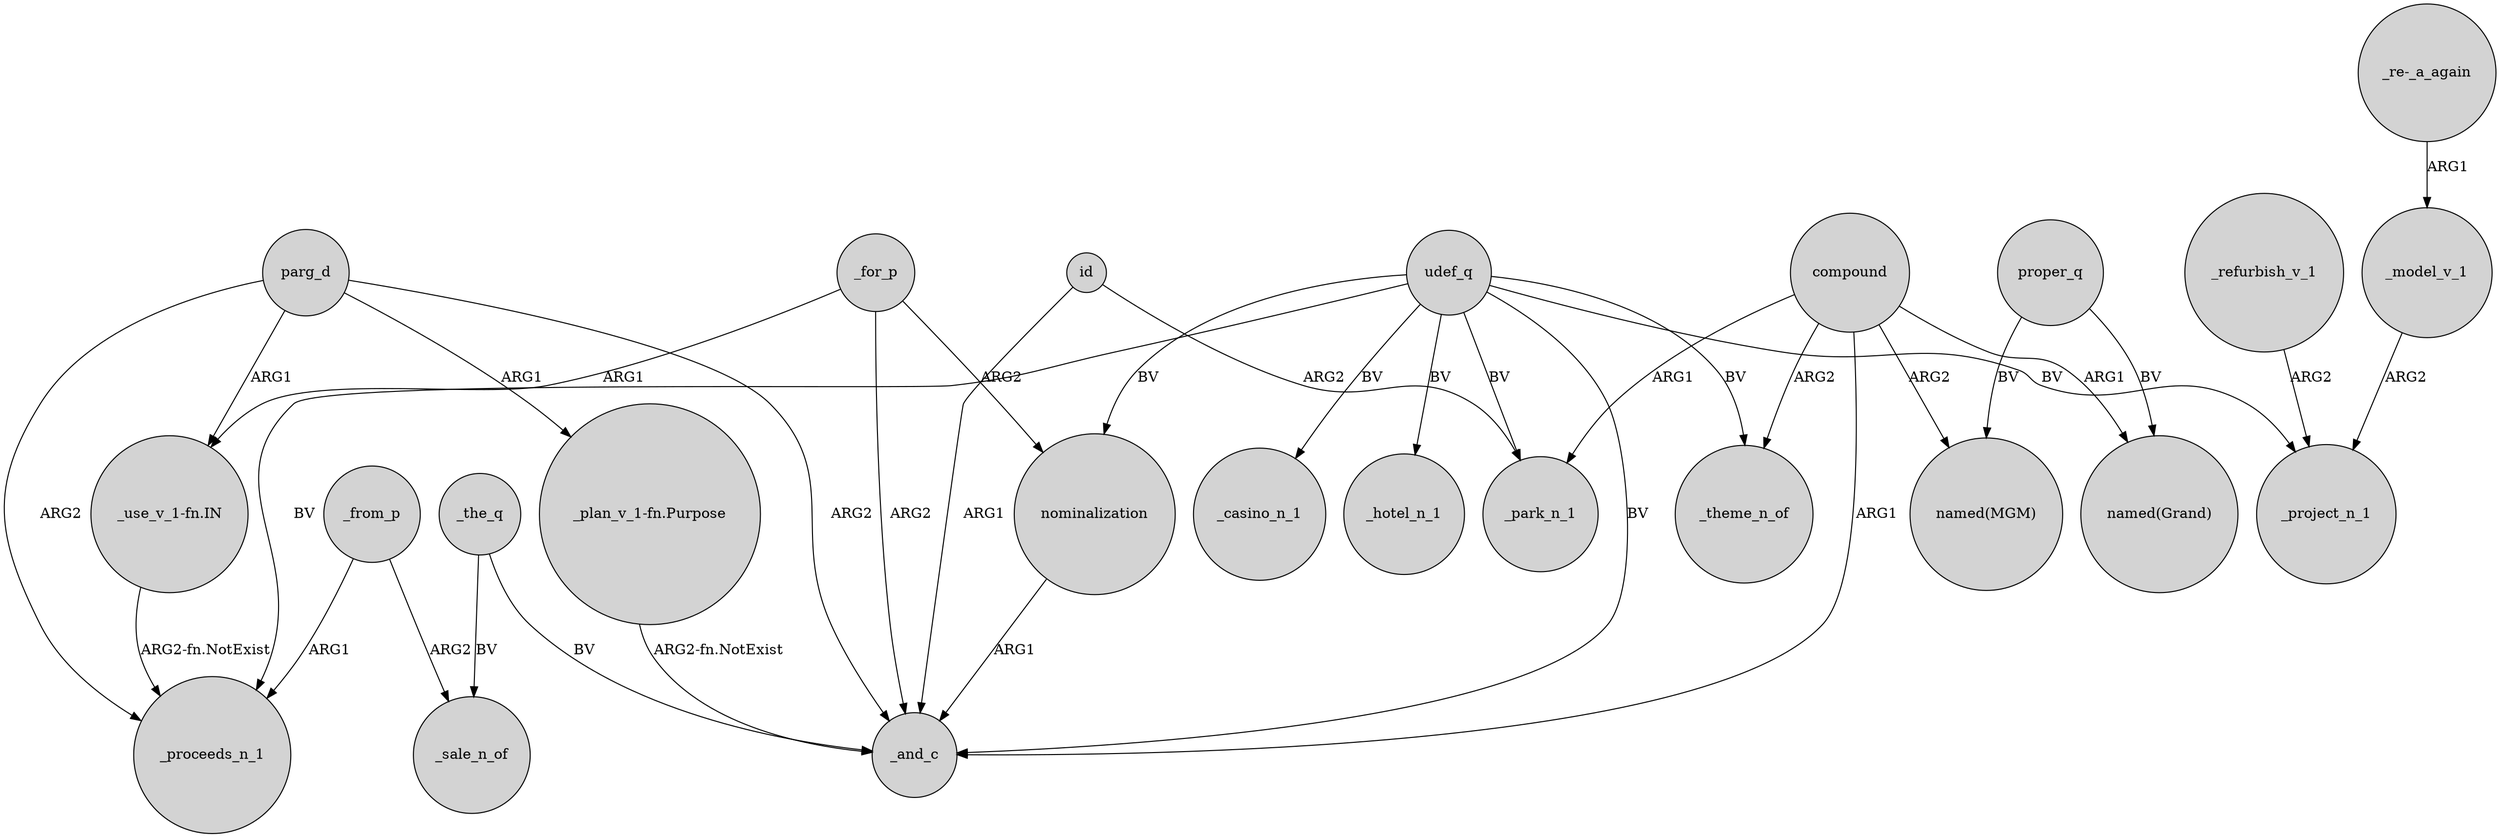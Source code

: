 digraph {
	node [shape=circle style=filled]
	_the_q -> _and_c [label=BV]
	udef_q -> _theme_n_of [label=BV]
	id -> _and_c [label=ARG1]
	udef_q -> _park_n_1 [label=BV]
	_refurbish_v_1 -> _project_n_1 [label=ARG2]
	proper_q -> "named(Grand)" [label=BV]
	udef_q -> _casino_n_1 [label=BV]
	nominalization -> _and_c [label=ARG1]
	udef_q -> _project_n_1 [label=BV]
	_from_p -> _sale_n_of [label=ARG2]
	_for_p -> nominalization [label=ARG2]
	_for_p -> _and_c [label=ARG2]
	"_use_v_1-fn.IN" -> _proceeds_n_1 [label="ARG2-fn.NotExist"]
	parg_d -> _and_c [label=ARG2]
	"_re-_a_again" -> _model_v_1 [label=ARG1]
	_the_q -> _sale_n_of [label=BV]
	parg_d -> "_use_v_1-fn.IN" [label=ARG1]
	_model_v_1 -> _project_n_1 [label=ARG2]
	proper_q -> "named(MGM)" [label=BV]
	id -> _park_n_1 [label=ARG2]
	_from_p -> _proceeds_n_1 [label=ARG1]
	compound -> _and_c [label=ARG1]
	"_plan_v_1-fn.Purpose" -> _and_c [label="ARG2-fn.NotExist"]
	parg_d -> "_plan_v_1-fn.Purpose" [label=ARG1]
	udef_q -> nominalization [label=BV]
	compound -> "named(Grand)" [label=ARG1]
	udef_q -> _proceeds_n_1 [label=BV]
	_for_p -> "_use_v_1-fn.IN" [label=ARG1]
	compound -> _park_n_1 [label=ARG1]
	parg_d -> _proceeds_n_1 [label=ARG2]
	udef_q -> _and_c [label=BV]
	compound -> _theme_n_of [label=ARG2]
	udef_q -> _hotel_n_1 [label=BV]
	compound -> "named(MGM)" [label=ARG2]
}
